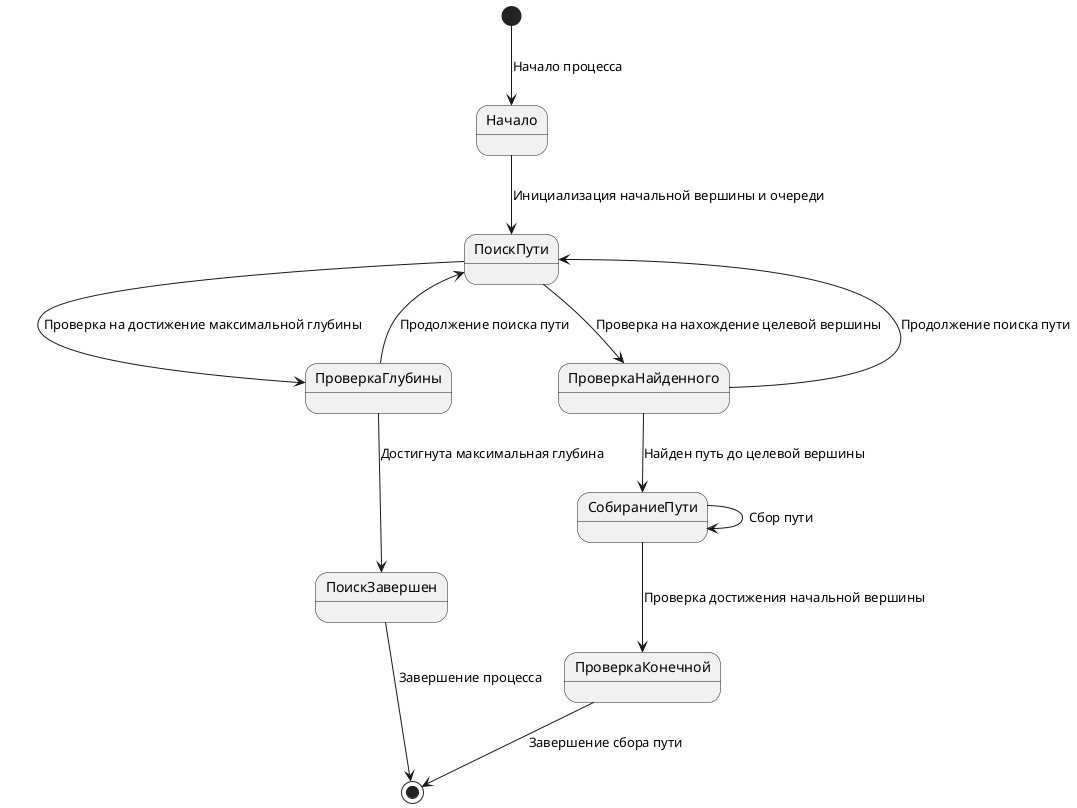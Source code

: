 @startuml
[*] --> Начало : Начало процесса

Начало --> ПоискПути : Инициализация начальной вершины и очереди
ПоискПути --> ПроверкаГлубины : Проверка на достижение максимальной глубины
ПроверкаГлубины --> ПоискПути : Продолжение поиска пути
ПроверкаГлубины --> ПоискЗавершен : Достигнута максимальная глубина
ПоискПути --> ПроверкаНайденного : Проверка на нахождение целевой вершины
ПоискЗавершен --> [*] : Завершение процесса

ПроверкаНайденного --> ПоискПути : Продолжение поиска пути
ПроверкаНайденного --> СобираниеПути : Найден путь до целевой вершины

СобираниеПути --> ПроверкаКонечной : Проверка достижения начальной вершины
СобираниеПути --> СобираниеПути : Сбор пути
ПроверкаКонечной --> [*] : Завершение сбора пути
@enduml
